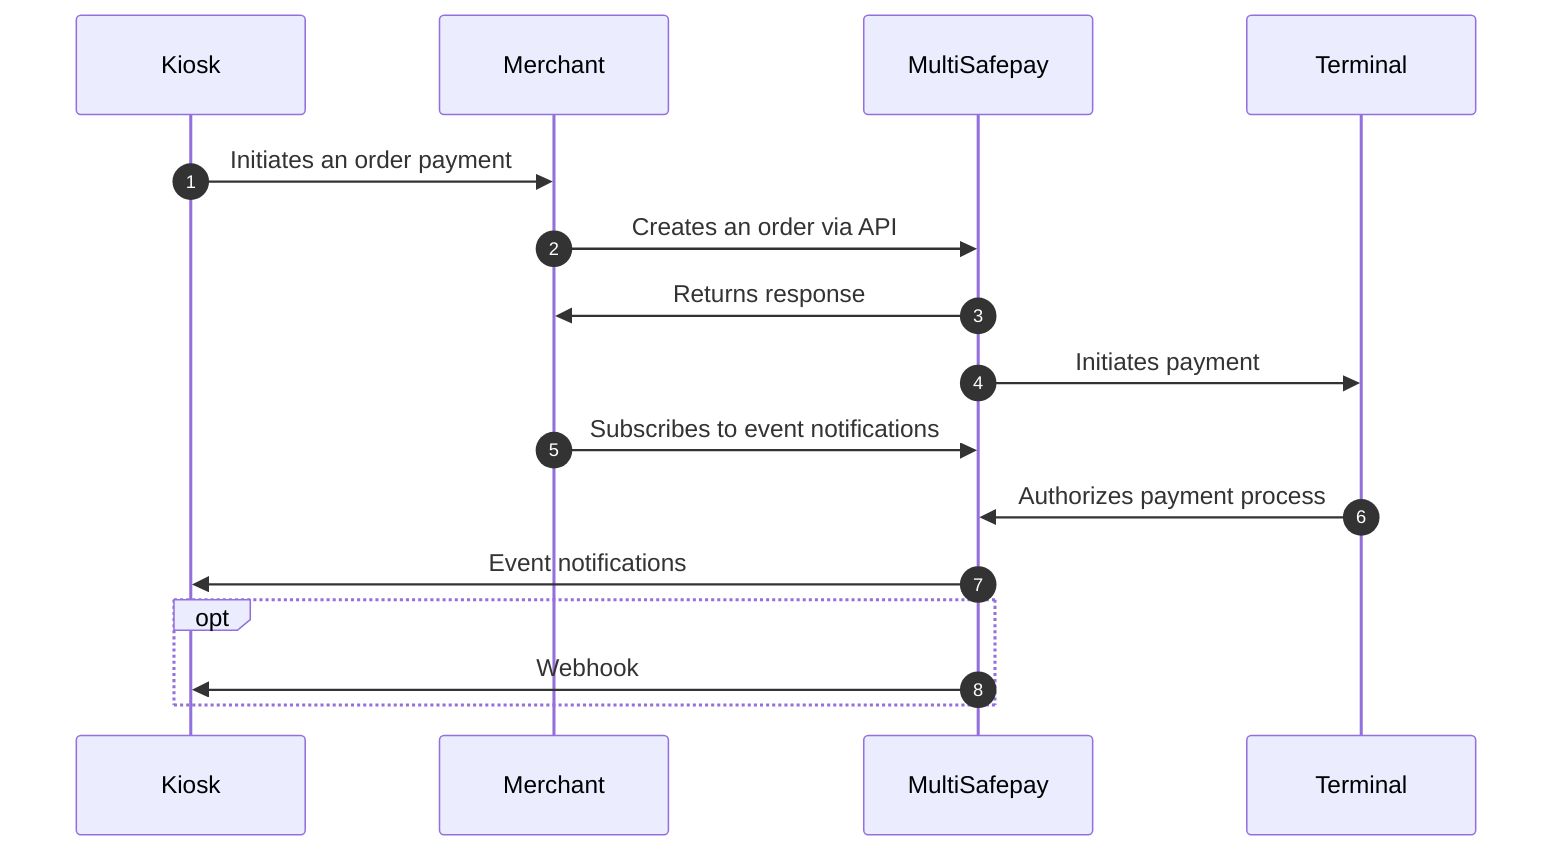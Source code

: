 sequenceDiagram

    autonumber
    participant K as Kiosk
    participant M as Merchant 
    participant MSP as MultiSafepay
    participant T as Terminal
   
    K->>M: Initiates an order payment
    M->>MSP:Creates an order via API
    MSP->>M:Returns response
    MSP->>T: Initiates payment
    M->>MSP: Subscribes to event notifications
    T->>MSP: Authorizes payment process
    MSP->>K: Event notifications
    opt 
    MSP->>K: Webhook
    end